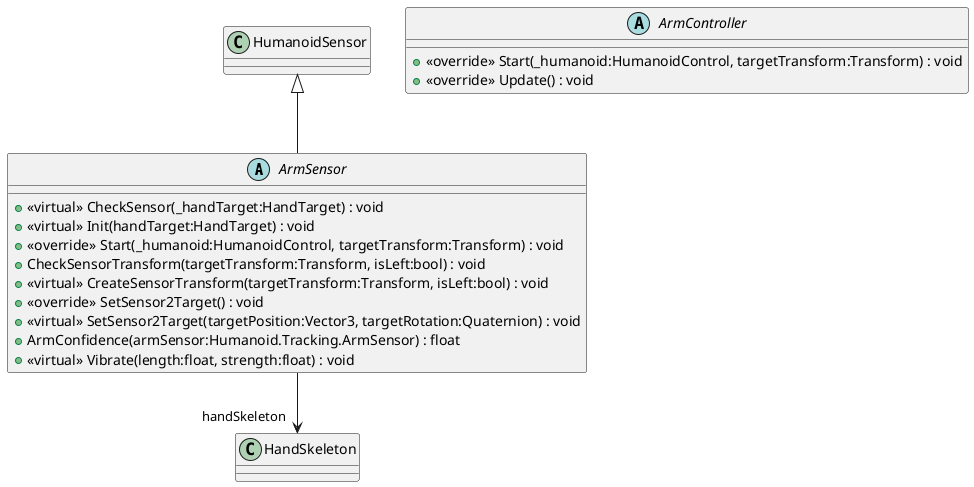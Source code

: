 @startuml
abstract class ArmSensor {
    + <<virtual>> CheckSensor(_handTarget:HandTarget) : void
    + <<virtual>> Init(handTarget:HandTarget) : void
    + <<override>> Start(_humanoid:HumanoidControl, targetTransform:Transform) : void
    + CheckSensorTransform(targetTransform:Transform, isLeft:bool) : void
    + <<virtual>> CreateSensorTransform(targetTransform:Transform, isLeft:bool) : void
    + <<override>> SetSensor2Target() : void
    + <<virtual>> SetSensor2Target(targetPosition:Vector3, targetRotation:Quaternion) : void
    + ArmConfidence(armSensor:Humanoid.Tracking.ArmSensor) : float
    + <<virtual>> Vibrate(length:float, strength:float) : void
}
abstract class ArmController {
    + <<override>> Start(_humanoid:HumanoidControl, targetTransform:Transform) : void
    + <<override>> Update() : void
}
HumanoidSensor <|-- ArmSensor
ArmSensor --> "handSkeleton" HandSkeleton
@enduml
